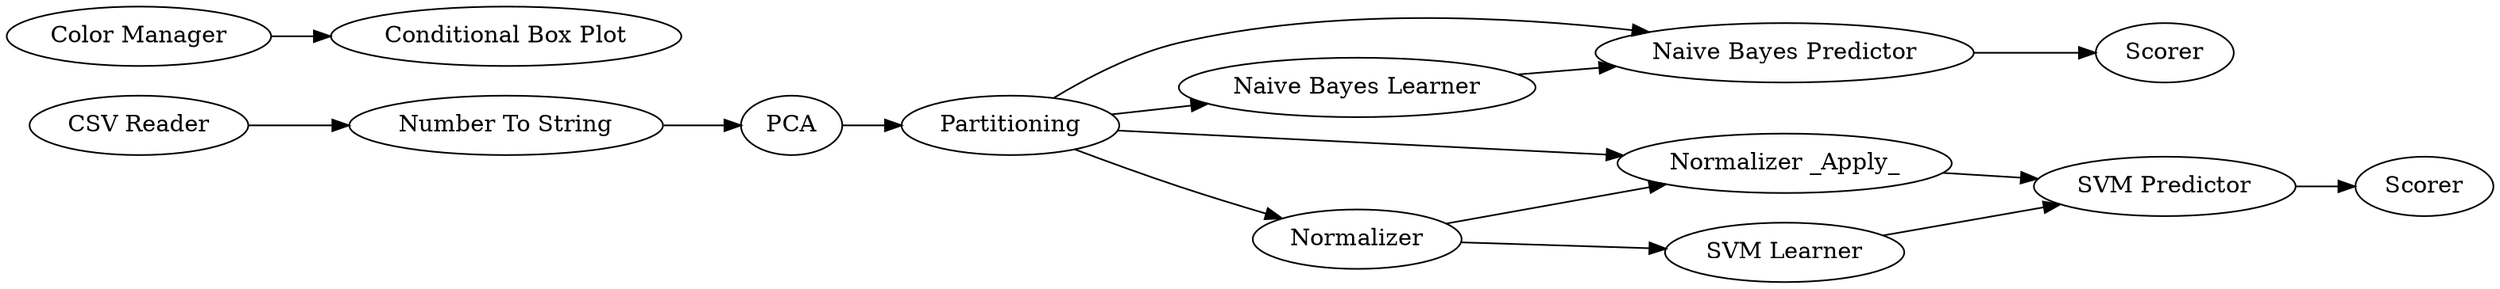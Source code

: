 digraph {
	"-3838452404741126354_9" [label="SVM Predictor"]
	"-3838452404741126354_11" [label=PCA]
	"-3838452404741126354_6" [label=Partitioning]
	"-3838452404741126354_14" [label="Naive Bayes Predictor"]
	"-3838452404741126354_15" [label=Scorer]
	"-3838452404741126354_13" [label="Naive Bayes Learner"]
	"-3838452404741126354_3" [label=Normalizer]
	"-3838452404741126354_5" [label="Conditional Box Plot"]
	"-3838452404741126354_7" [label="Normalizer _Apply_"]
	"-3838452404741126354_12" [label="Number To String"]
	"-3838452404741126354_4" [label="Color Manager"]
	"-3838452404741126354_8" [label="SVM Learner"]
	"-3838452404741126354_10" [label=Scorer]
	"-3838452404741126354_1" [label="CSV Reader"]
	"-3838452404741126354_6" -> "-3838452404741126354_14"
	"-3838452404741126354_11" -> "-3838452404741126354_6"
	"-3838452404741126354_6" -> "-3838452404741126354_7"
	"-3838452404741126354_6" -> "-3838452404741126354_3"
	"-3838452404741126354_13" -> "-3838452404741126354_14"
	"-3838452404741126354_8" -> "-3838452404741126354_9"
	"-3838452404741126354_12" -> "-3838452404741126354_11"
	"-3838452404741126354_3" -> "-3838452404741126354_7"
	"-3838452404741126354_3" -> "-3838452404741126354_8"
	"-3838452404741126354_4" -> "-3838452404741126354_5"
	"-3838452404741126354_14" -> "-3838452404741126354_15"
	"-3838452404741126354_6" -> "-3838452404741126354_13"
	"-3838452404741126354_9" -> "-3838452404741126354_10"
	"-3838452404741126354_7" -> "-3838452404741126354_9"
	"-3838452404741126354_1" -> "-3838452404741126354_12"
	rankdir=LR
}
